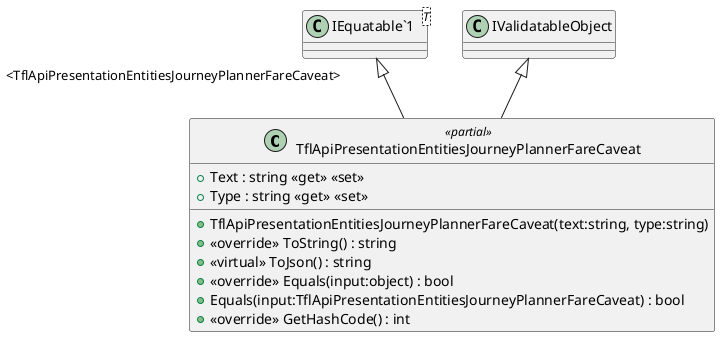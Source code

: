 @startuml
class TflApiPresentationEntitiesJourneyPlannerFareCaveat <<partial>> {
    + TflApiPresentationEntitiesJourneyPlannerFareCaveat(text:string, type:string)
    + Text : string <<get>> <<set>>
    + Type : string <<get>> <<set>>
    + <<override>> ToString() : string
    + <<virtual>> ToJson() : string
    + <<override>> Equals(input:object) : bool
    + Equals(input:TflApiPresentationEntitiesJourneyPlannerFareCaveat) : bool
    + <<override>> GetHashCode() : int
}
class "IEquatable`1"<T> {
}
"IEquatable`1" "<TflApiPresentationEntitiesJourneyPlannerFareCaveat>" <|-- TflApiPresentationEntitiesJourneyPlannerFareCaveat
IValidatableObject <|-- TflApiPresentationEntitiesJourneyPlannerFareCaveat
@enduml
